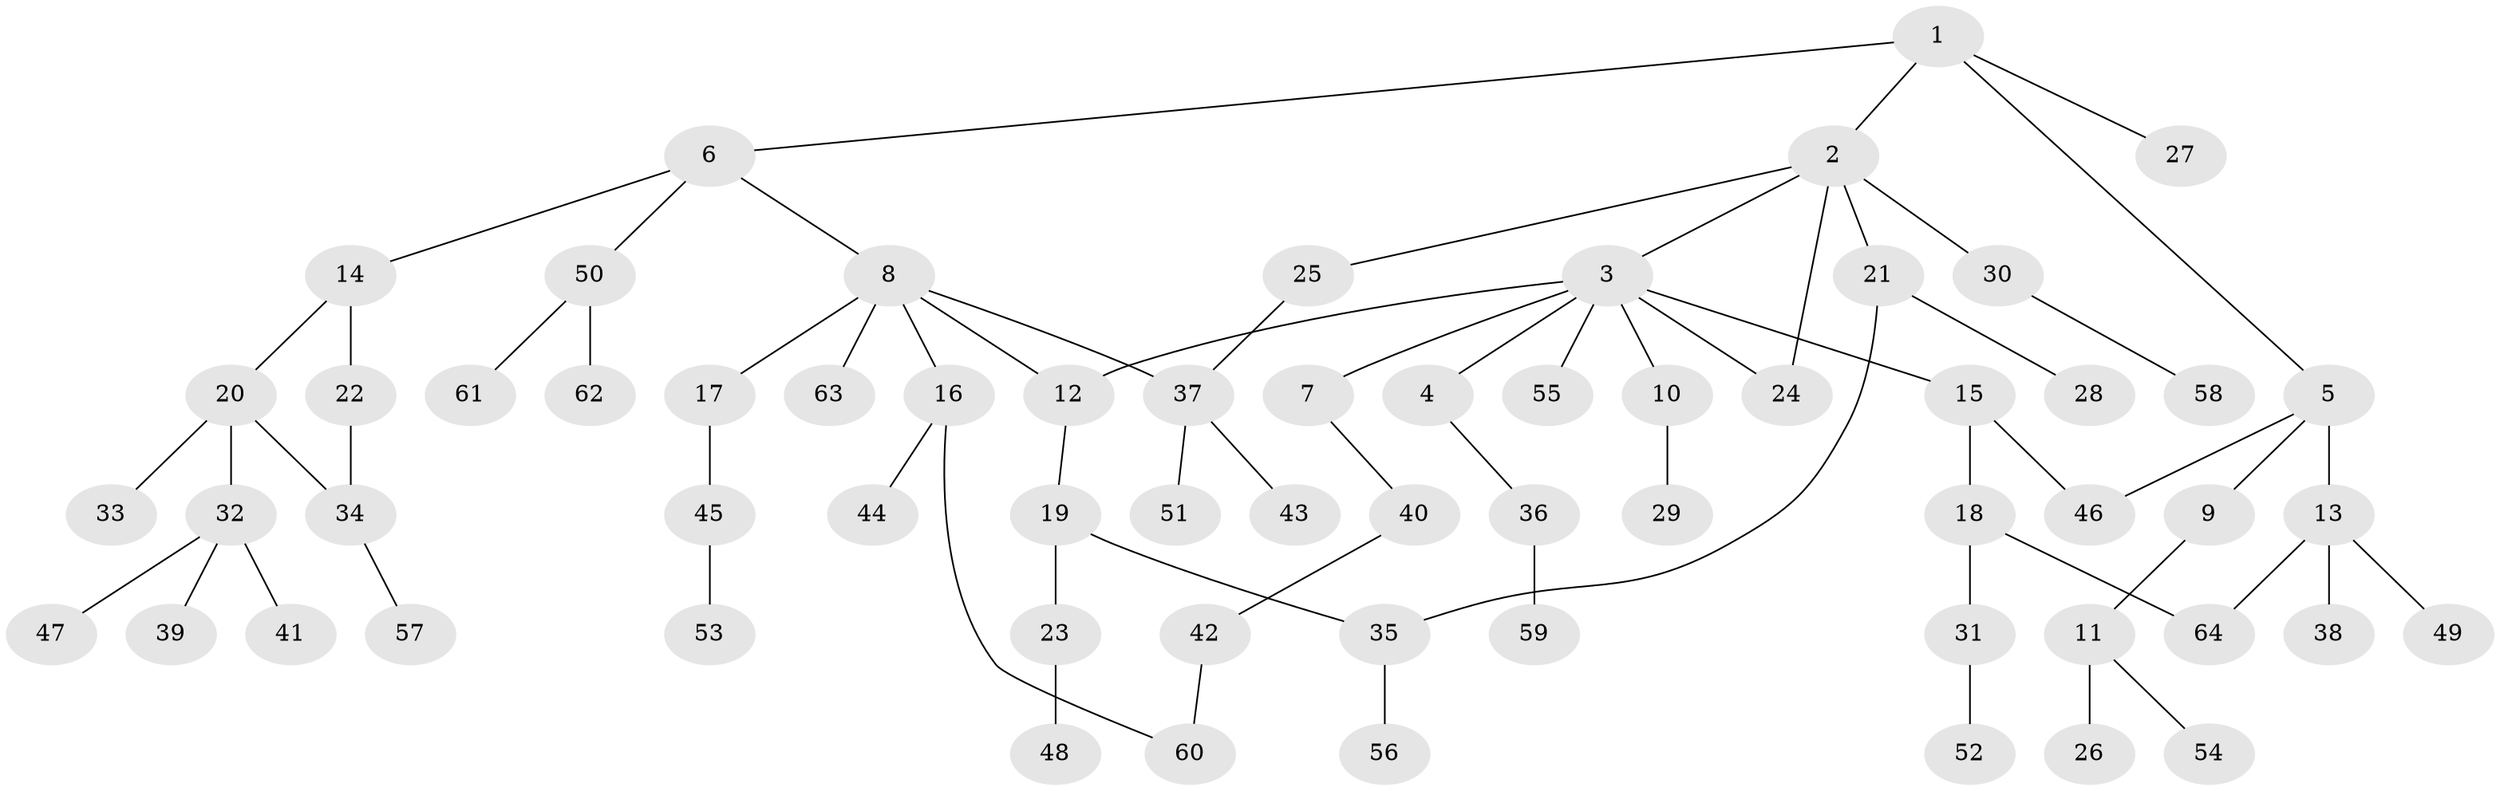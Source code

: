 // Generated by graph-tools (version 1.1) at 2025/13/03/09/25 04:13:21]
// undirected, 64 vertices, 71 edges
graph export_dot {
graph [start="1"]
  node [color=gray90,style=filled];
  1;
  2;
  3;
  4;
  5;
  6;
  7;
  8;
  9;
  10;
  11;
  12;
  13;
  14;
  15;
  16;
  17;
  18;
  19;
  20;
  21;
  22;
  23;
  24;
  25;
  26;
  27;
  28;
  29;
  30;
  31;
  32;
  33;
  34;
  35;
  36;
  37;
  38;
  39;
  40;
  41;
  42;
  43;
  44;
  45;
  46;
  47;
  48;
  49;
  50;
  51;
  52;
  53;
  54;
  55;
  56;
  57;
  58;
  59;
  60;
  61;
  62;
  63;
  64;
  1 -- 2;
  1 -- 5;
  1 -- 6;
  1 -- 27;
  2 -- 3;
  2 -- 21;
  2 -- 24;
  2 -- 25;
  2 -- 30;
  3 -- 4;
  3 -- 7;
  3 -- 10;
  3 -- 15;
  3 -- 55;
  3 -- 24;
  3 -- 12;
  4 -- 36;
  5 -- 9;
  5 -- 13;
  5 -- 46;
  6 -- 8;
  6 -- 14;
  6 -- 50;
  7 -- 40;
  8 -- 12;
  8 -- 16;
  8 -- 17;
  8 -- 37;
  8 -- 63;
  9 -- 11;
  10 -- 29;
  11 -- 26;
  11 -- 54;
  12 -- 19;
  13 -- 38;
  13 -- 49;
  13 -- 64;
  14 -- 20;
  14 -- 22;
  15 -- 18;
  15 -- 46;
  16 -- 44;
  16 -- 60;
  17 -- 45;
  18 -- 31;
  18 -- 64;
  19 -- 23;
  19 -- 35;
  20 -- 32;
  20 -- 33;
  20 -- 34;
  21 -- 28;
  21 -- 35;
  22 -- 34;
  23 -- 48;
  25 -- 37;
  30 -- 58;
  31 -- 52;
  32 -- 39;
  32 -- 41;
  32 -- 47;
  34 -- 57;
  35 -- 56;
  36 -- 59;
  37 -- 43;
  37 -- 51;
  40 -- 42;
  42 -- 60;
  45 -- 53;
  50 -- 61;
  50 -- 62;
}
